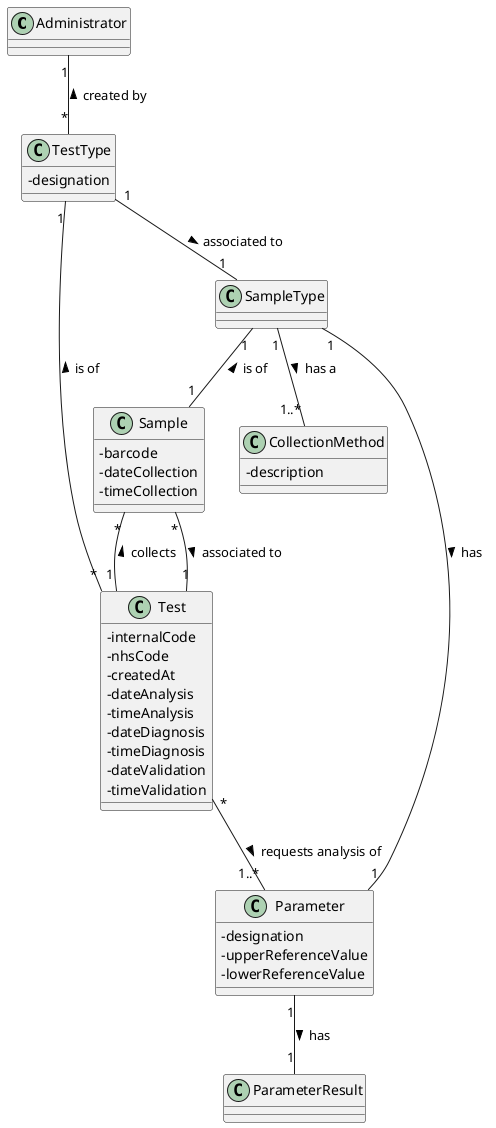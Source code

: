 @startuml
skinparam classAttributeIconSize 0

class Administrator
class CollectionMethod {
-description
}

class Test {
-internalCode
-nhsCode
-createdAt
-dateAnalysis
-timeAnalysis
-dateDiagnosis
-timeDiagnosis
-dateValidation
-timeValidation
}
class ParameterResult
class TestType {
-designation
}
class Sample {
-barcode
-dateCollection
-timeCollection
}
class SampleType
class Parameter {
-designation
-upperReferenceValue
-lowerReferenceValue
}

Sample "*"--"1" Test : associated to >
SampleType "1"--"1" Sample  : is of <
Test "*"-down-"1..*" Parameter : requests analysis of >
Test "*"-down-"1" TestType : is of >
Test "1"-down-"*" Sample : collects >
TestType "*"-up-"1" Administrator : created by >
SampleType "1"--"1..*" CollectionMethod : has a >
SampleType "1"-up-"1" TestType  : associated to <
SampleType "1"-down-"1" Parameter : has >
Parameter "1"-down-"1" ParameterResult : has >
@enduml